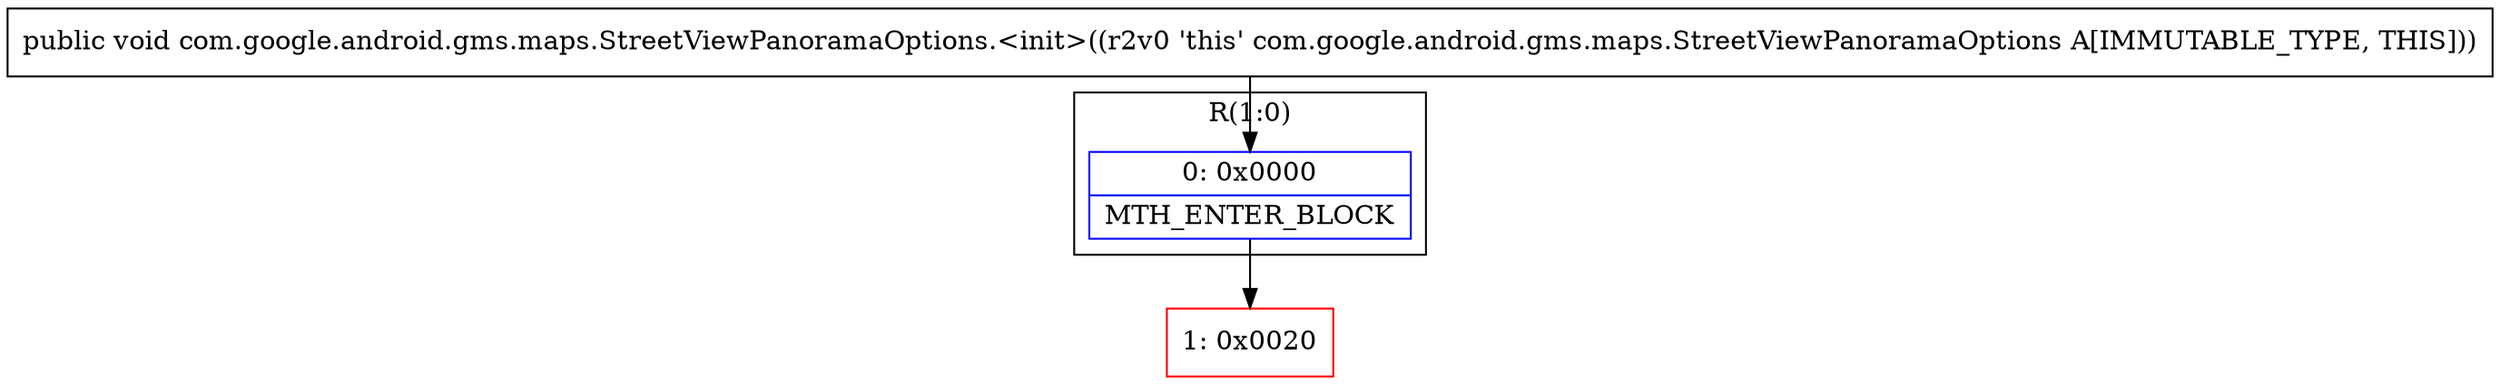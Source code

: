 digraph "CFG forcom.google.android.gms.maps.StreetViewPanoramaOptions.\<init\>()V" {
subgraph cluster_Region_1805174393 {
label = "R(1:0)";
node [shape=record,color=blue];
Node_0 [shape=record,label="{0\:\ 0x0000|MTH_ENTER_BLOCK\l}"];
}
Node_1 [shape=record,color=red,label="{1\:\ 0x0020}"];
MethodNode[shape=record,label="{public void com.google.android.gms.maps.StreetViewPanoramaOptions.\<init\>((r2v0 'this' com.google.android.gms.maps.StreetViewPanoramaOptions A[IMMUTABLE_TYPE, THIS])) }"];
MethodNode -> Node_0;
Node_0 -> Node_1;
}

